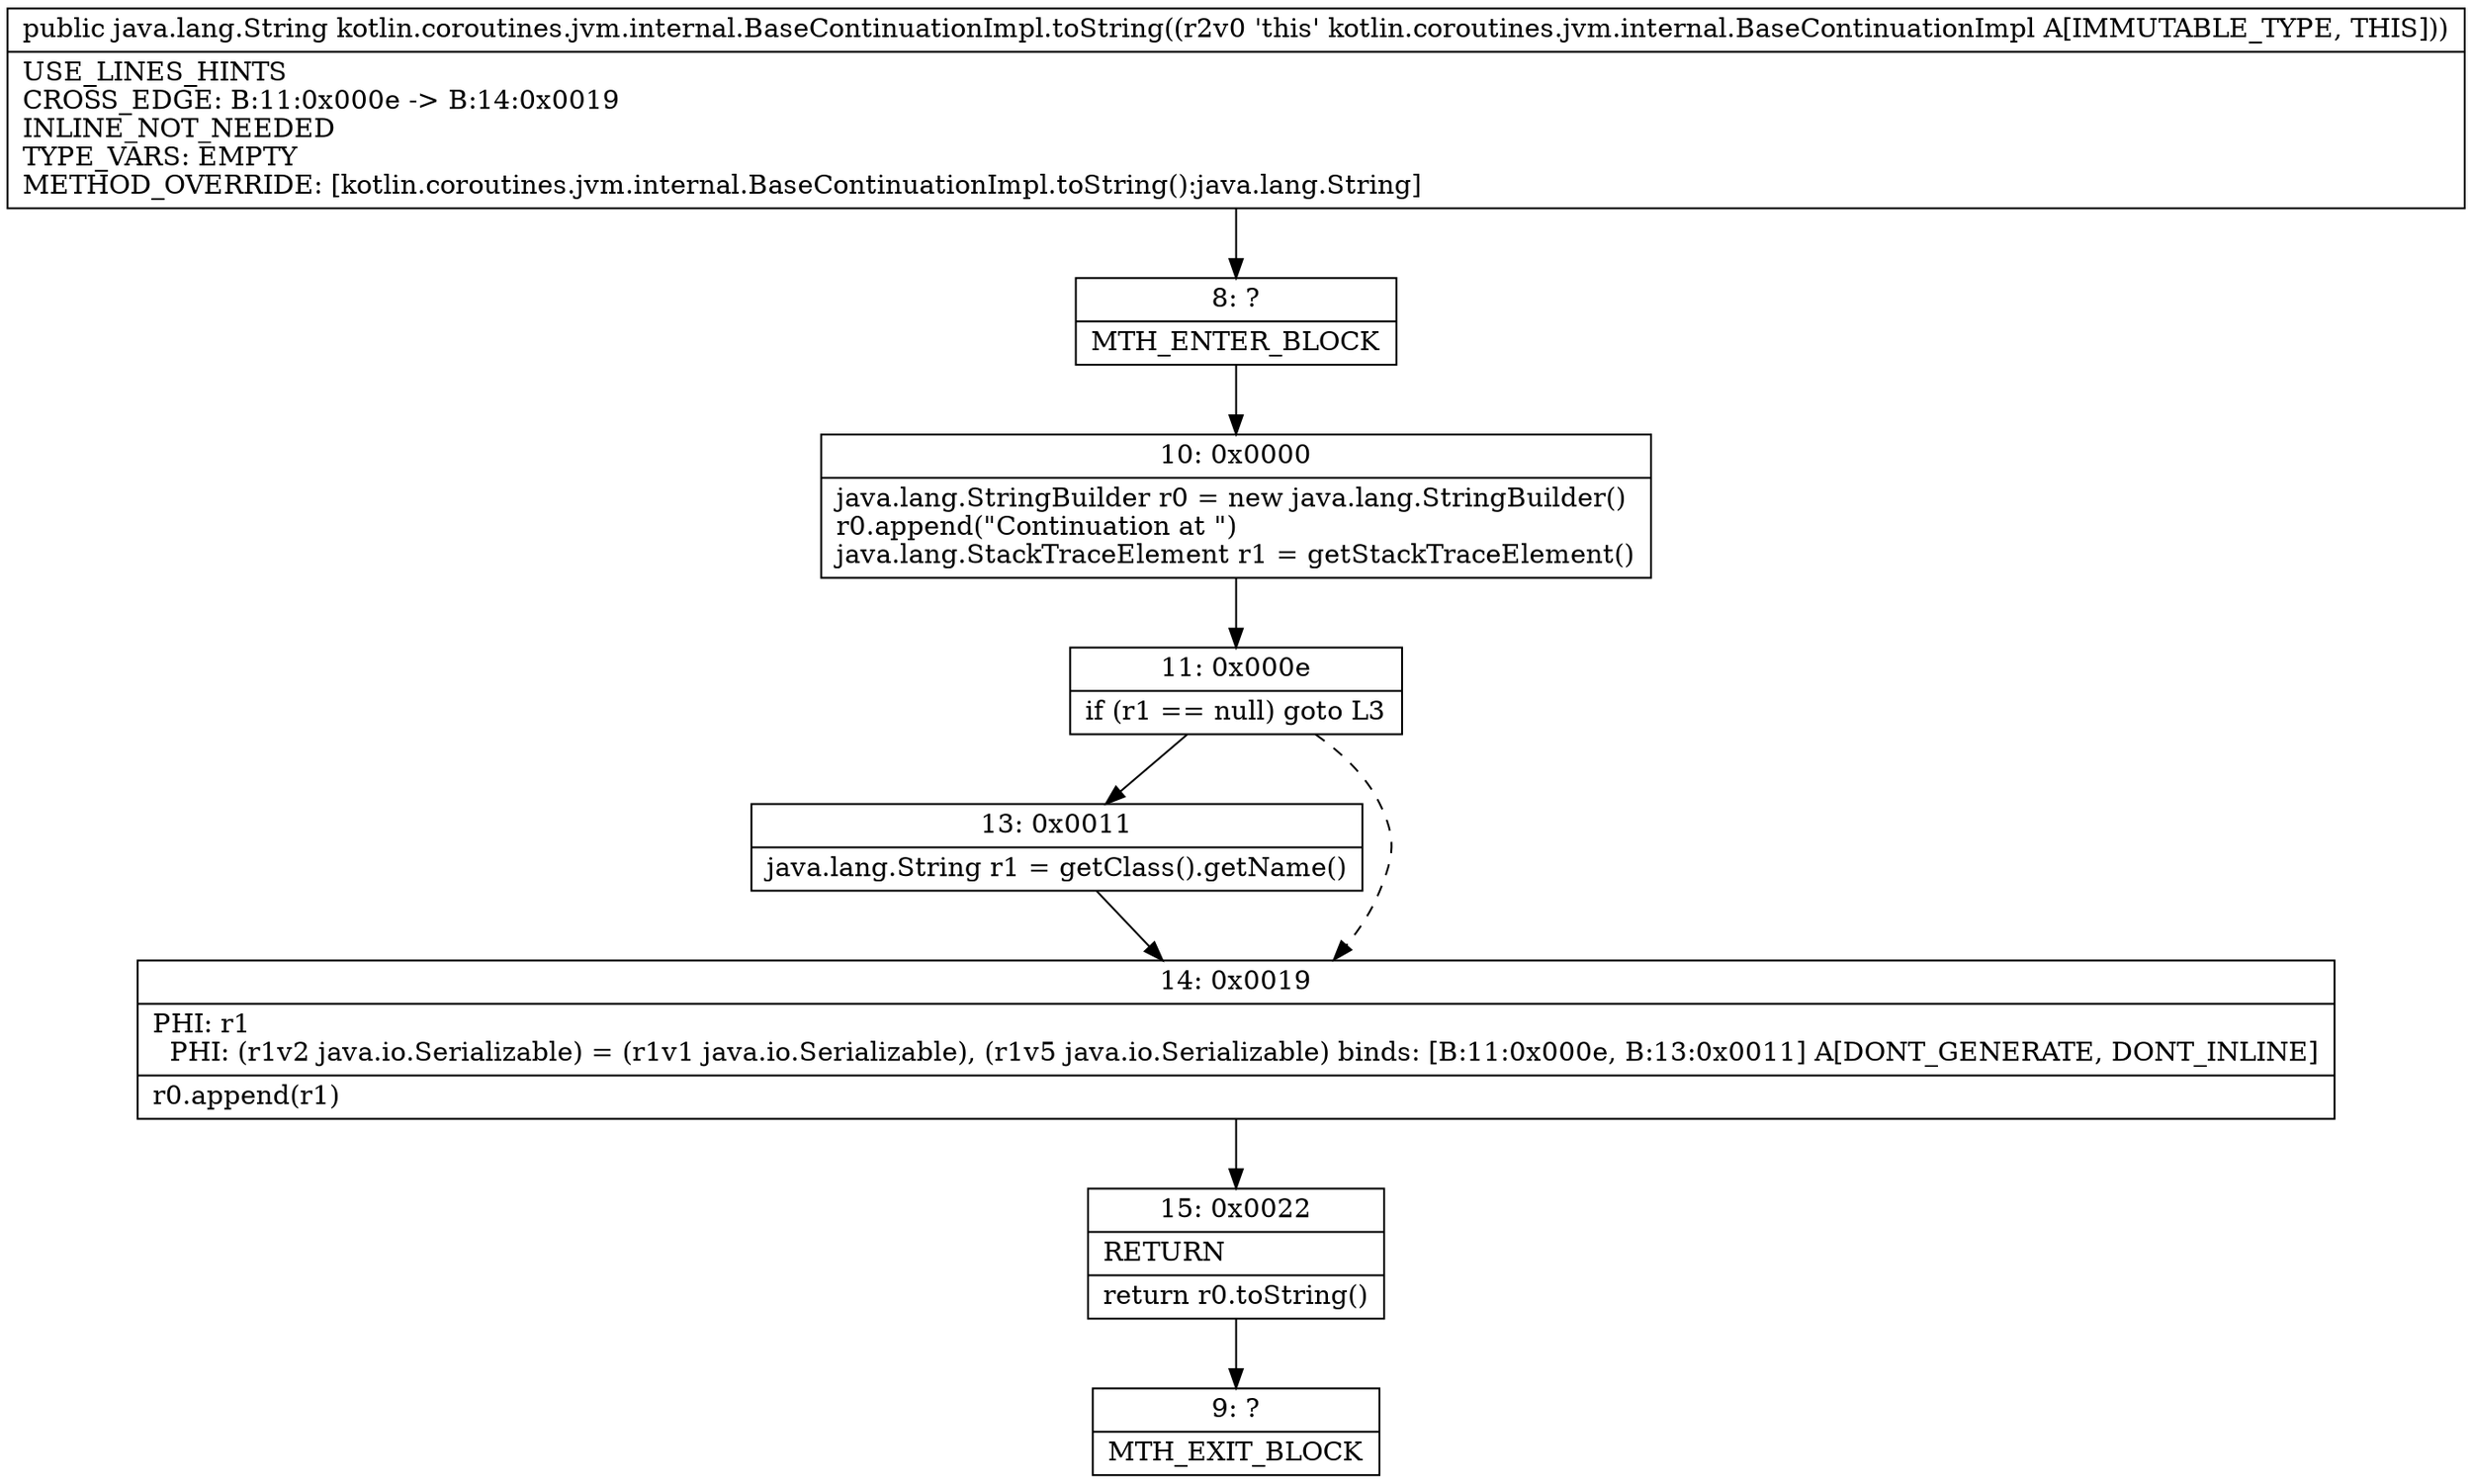 digraph "CFG forkotlin.coroutines.jvm.internal.BaseContinuationImpl.toString()Ljava\/lang\/String;" {
Node_8 [shape=record,label="{8\:\ ?|MTH_ENTER_BLOCK\l}"];
Node_10 [shape=record,label="{10\:\ 0x0000|java.lang.StringBuilder r0 = new java.lang.StringBuilder()\lr0.append(\"Continuation at \")\ljava.lang.StackTraceElement r1 = getStackTraceElement()\l}"];
Node_11 [shape=record,label="{11\:\ 0x000e|if (r1 == null) goto L3\l}"];
Node_13 [shape=record,label="{13\:\ 0x0011|java.lang.String r1 = getClass().getName()\l}"];
Node_14 [shape=record,label="{14\:\ 0x0019|PHI: r1 \l  PHI: (r1v2 java.io.Serializable) = (r1v1 java.io.Serializable), (r1v5 java.io.Serializable) binds: [B:11:0x000e, B:13:0x0011] A[DONT_GENERATE, DONT_INLINE]\l|r0.append(r1)\l}"];
Node_15 [shape=record,label="{15\:\ 0x0022|RETURN\l|return r0.toString()\l}"];
Node_9 [shape=record,label="{9\:\ ?|MTH_EXIT_BLOCK\l}"];
MethodNode[shape=record,label="{public java.lang.String kotlin.coroutines.jvm.internal.BaseContinuationImpl.toString((r2v0 'this' kotlin.coroutines.jvm.internal.BaseContinuationImpl A[IMMUTABLE_TYPE, THIS]))  | USE_LINES_HINTS\lCROSS_EDGE: B:11:0x000e \-\> B:14:0x0019\lINLINE_NOT_NEEDED\lTYPE_VARS: EMPTY\lMETHOD_OVERRIDE: [kotlin.coroutines.jvm.internal.BaseContinuationImpl.toString():java.lang.String]\l}"];
MethodNode -> Node_8;Node_8 -> Node_10;
Node_10 -> Node_11;
Node_11 -> Node_13;
Node_11 -> Node_14[style=dashed];
Node_13 -> Node_14;
Node_14 -> Node_15;
Node_15 -> Node_9;
}


